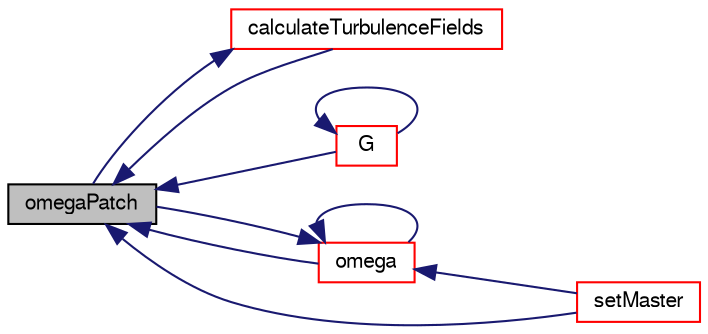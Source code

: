 digraph "omegaPatch"
{
  bgcolor="transparent";
  edge [fontname="FreeSans",fontsize="10",labelfontname="FreeSans",labelfontsize="10"];
  node [fontname="FreeSans",fontsize="10",shape=record];
  rankdir="LR";
  Node871 [label="omegaPatch",height=0.2,width=0.4,color="black", fillcolor="grey75", style="filled", fontcolor="black"];
  Node871 -> Node872 [dir="back",color="midnightblue",fontsize="10",style="solid",fontname="FreeSans"];
  Node872 [label="calculateTurbulenceFields",height=0.2,width=0.4,color="red",URL="$a30726.html#ad354b2bce4bd90afc465c2dff69b24d6",tooltip="Main driver to calculate the turbulence fields. "];
  Node872 -> Node871 [dir="back",color="midnightblue",fontsize="10",style="solid",fontname="FreeSans"];
  Node871 -> Node875 [dir="back",color="midnightblue",fontsize="10",style="solid",fontname="FreeSans"];
  Node875 [label="G",height=0.2,width=0.4,color="red",URL="$a30726.html#ad35ace611250c5f497f21747c0920fec",tooltip="Return non-const access to the master&#39;s G field. "];
  Node875 -> Node875 [dir="back",color="midnightblue",fontsize="10",style="solid",fontname="FreeSans"];
  Node871 -> Node876 [dir="back",color="midnightblue",fontsize="10",style="solid",fontname="FreeSans"];
  Node876 [label="omega",height=0.2,width=0.4,color="red",URL="$a30726.html#a0a19ade47a22371d23b806d6b945dc4a",tooltip="Return non-const access to the master&#39;s omega field. "];
  Node876 -> Node877 [dir="back",color="midnightblue",fontsize="10",style="solid",fontname="FreeSans"];
  Node877 [label="setMaster",height=0.2,width=0.4,color="red",URL="$a30726.html#af62f4355fcee4da87dbdf3b365d3d73a",tooltip="Set the master patch - master is responsible for updating all. "];
  Node876 -> Node871 [dir="back",color="midnightblue",fontsize="10",style="solid",fontname="FreeSans"];
  Node876 -> Node876 [dir="back",color="midnightblue",fontsize="10",style="solid",fontname="FreeSans"];
  Node871 -> Node877 [dir="back",color="midnightblue",fontsize="10",style="solid",fontname="FreeSans"];
}
